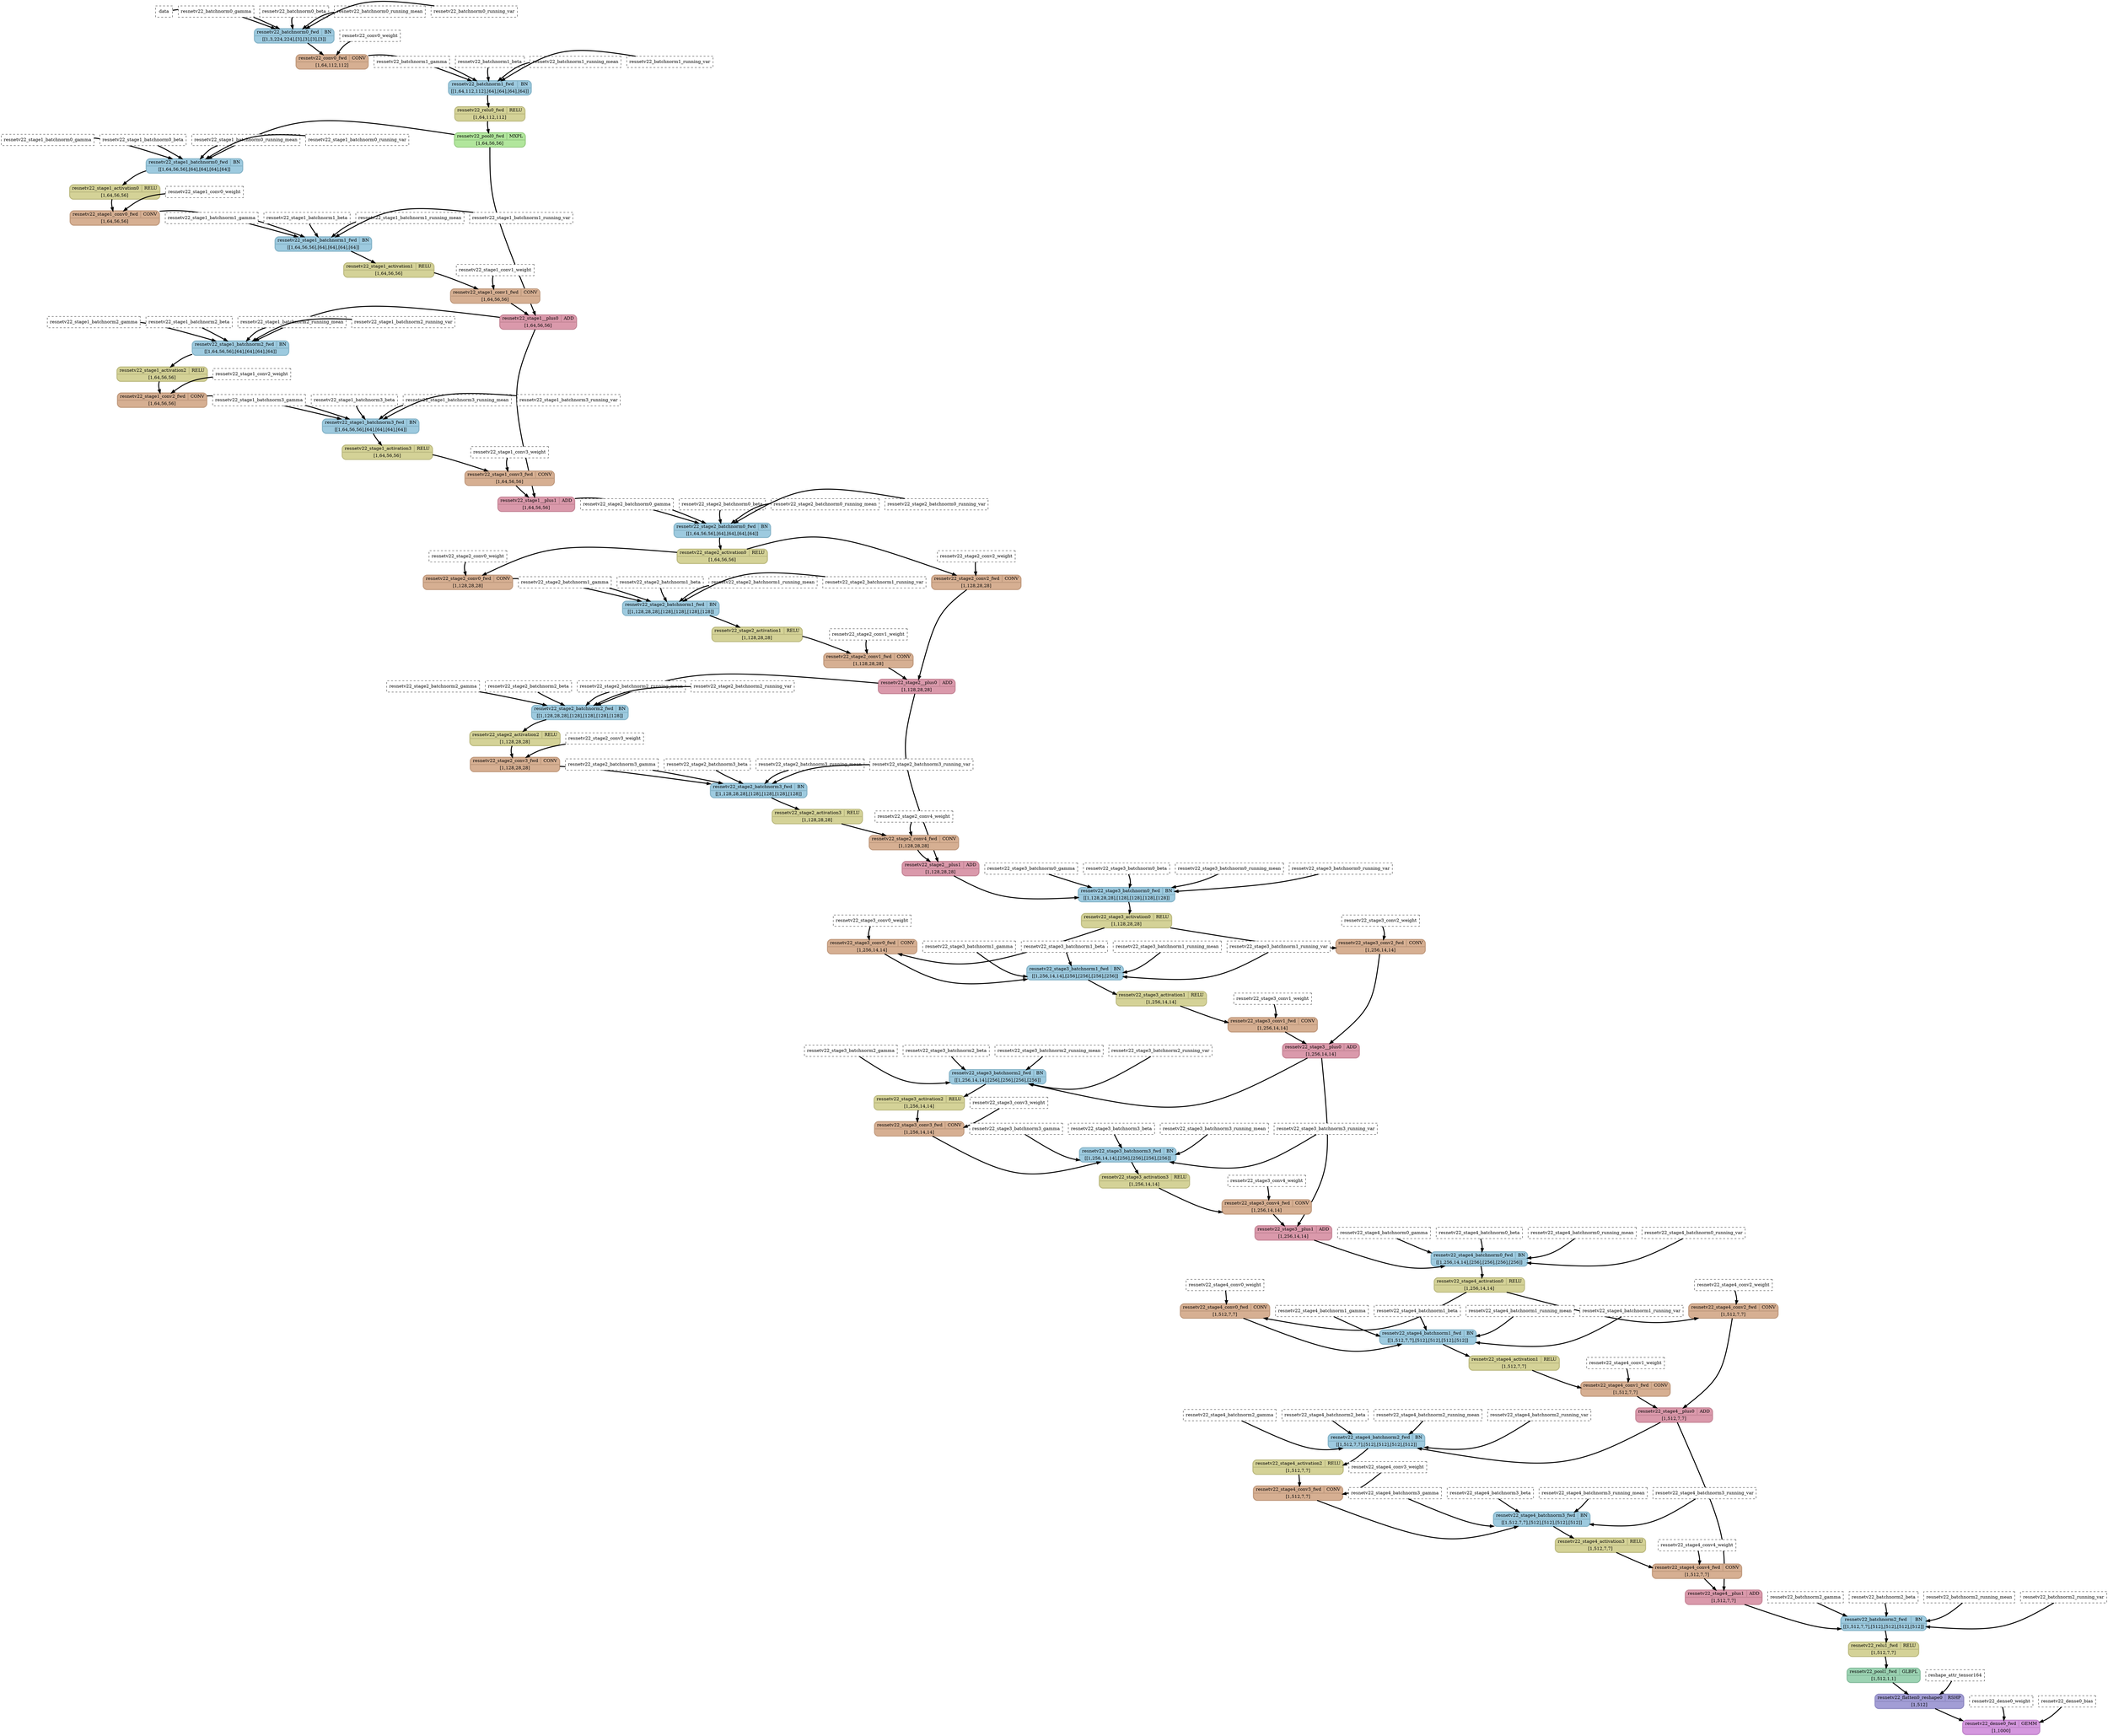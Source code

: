 strict digraph {
  graph [
    rankdir="TB"
    overlap=prism
    overlap_shrink=true
    splines=curved
  ];
  node [
    shape=Mrecord
  ];
  edge [
    penwidth=3
  ];

  // Node definitions.
  "data" [
    id=0
    name="data"
    type=constant_input
    label="data"
    inputs=""
    outputs=""
    shape=box
    style="filled,dashed"
    fillcolor="white"
  ];
  "resnetv22_batchnorm0_gamma" [
    id=1
    name="resnetv22_batchnorm0_gamma"
    type=constant_input
    label="resnetv22_batchnorm0_gamma"
    inputs=""
    outputs=""
    shape=box
    style="filled,dashed"
    fillcolor="white"
  ];
  "resnetv22_batchnorm0_beta" [
    id=2
    name="resnetv22_batchnorm0_beta"
    type=constant_input
    label="resnetv22_batchnorm0_beta"
    inputs=""
    outputs=""
    shape=box
    style="filled,dashed"
    fillcolor="white"
  ];
  "resnetv22_batchnorm0_running_mean" [
    id=3
    name="resnetv22_batchnorm0_running_mean"
    type=constant_input
    label="resnetv22_batchnorm0_running_mean"
    inputs=""
    outputs=""
    shape=box
    style="filled,dashed"
    fillcolor="white"
  ];
  "resnetv22_batchnorm0_running_var" [
    id=4
    name="resnetv22_batchnorm0_running_var"
    type=constant_input
    label="resnetv22_batchnorm0_running_var"
    inputs=""
    outputs=""
    shape=box
    style="filled,dashed"
    fillcolor="white"
  ];
  "resnetv22_batchnorm0_fwd" [
    id=5
    name="resnetv22_batchnorm0_fwd"
    type=BatchNormalization
    label="{ {resnetv22_batchnorm0_fwd  | BN} | [[1,3,224,224],[3],[3],[3],[3]] }"
    inputs="data;resnetv22_batchnorm0_gamma;resnetv22_batchnorm0_beta;resnetv22_batchnorm0_running_mean;resnetv22_batchnorm0_running_var"
    outputs="resnetv22_batchnorm0_fwd"
    penwidth=3
    style=filled
    color="#87b5c9"
    fontcolor="#000000"
    fillcolor="#9dcadf"
  ];
  "resnetv22_conv0_weight" [
    id=6
    name="resnetv22_conv0_weight"
    type=constant_input
    label="resnetv22_conv0_weight"
    inputs=""
    outputs=""
    shape=box
    style="filled,dashed"
    fillcolor="white"
  ];
  "resnetv22_conv0_fwd" [
    id=7
    name="resnetv22_conv0_fwd"
    type=Conv
    label="{ {resnetv22_conv0_fwd  | CONV} | [1,64,112,112] }"
    inputs="resnetv22_batchnorm0_fwd;resnetv22_conv0_weight"
    outputs="resnetv22_conv0_fwd"
    penwidth=3
    style=filled
    color="#c19b7f"
    fontcolor="#000000"
    fillcolor="#d6af92"
  ];
  "resnetv22_batchnorm1_gamma" [
    id=8
    name="resnetv22_batchnorm1_gamma"
    type=constant_input
    label="resnetv22_batchnorm1_gamma"
    inputs=""
    outputs=""
    shape=box
    style="filled,dashed"
    fillcolor="white"
  ];
  "resnetv22_batchnorm1_beta" [
    id=9
    name="resnetv22_batchnorm1_beta"
    type=constant_input
    label="resnetv22_batchnorm1_beta"
    inputs=""
    outputs=""
    shape=box
    style="filled,dashed"
    fillcolor="white"
  ];
  "resnetv22_batchnorm1_running_mean" [
    id=10
    name="resnetv22_batchnorm1_running_mean"
    type=constant_input
    label="resnetv22_batchnorm1_running_mean"
    inputs=""
    outputs=""
    shape=box
    style="filled,dashed"
    fillcolor="white"
  ];
  "resnetv22_batchnorm1_running_var" [
    id=11
    name="resnetv22_batchnorm1_running_var"
    type=constant_input
    label="resnetv22_batchnorm1_running_var"
    inputs=""
    outputs=""
    shape=box
    style="filled,dashed"
    fillcolor="white"
  ];
  "resnetv22_batchnorm1_fwd" [
    id=12
    name="resnetv22_batchnorm1_fwd"
    type=BatchNormalization
    label="{ {resnetv22_batchnorm1_fwd  | BN} | [[1,64,112,112],[64],[64],[64],[64]] }"
    inputs="resnetv22_conv0_fwd;resnetv22_batchnorm1_gamma;resnetv22_batchnorm1_beta;resnetv22_batchnorm1_running_mean;resnetv22_batchnorm1_running_var"
    outputs="resnetv22_batchnorm1_fwd"
    penwidth=3
    style=filled
    color="#87b5c9"
    fontcolor="#000000"
    fillcolor="#9dcadf"
  ];
  "resnetv22_relu0_fwd" [
    id=13
    name="resnetv22_relu0_fwd"
    type=Relu
    label="{ {resnetv22_relu0_fwd  | RELU} | [1,64,112,112] }"
    inputs="resnetv22_batchnorm1_fwd"
    outputs="resnetv22_relu0_fwd"
    penwidth=3
    style=filled
    color="#bdbb82"
    fontcolor="#000000"
    fillcolor="#d4d297"
  ];
  "resnetv22_pool0_fwd" [
    id=14
    name="resnetv22_pool0_fwd"
    type=MaxPool
    label="{ {resnetv22_pool0_fwd  | MXPL} | [1,64,56,56] }"
    inputs="resnetv22_relu0_fwd"
    outputs="resnetv22_pool0_fwd"
    penwidth=3
    style=filled
    color="#99ce85"
    fontcolor="#000000"
    fillcolor="#b1e69c"
  ];
  "resnetv22_stage1_batchnorm0_gamma" [
    id=15
    name="resnetv22_stage1_batchnorm0_gamma"
    type=constant_input
    label="resnetv22_stage1_batchnorm0_gamma"
    inputs=""
    outputs=""
    shape=box
    style="filled,dashed"
    fillcolor="white"
  ];
  "resnetv22_stage1_batchnorm0_beta" [
    id=16
    name="resnetv22_stage1_batchnorm0_beta"
    type=constant_input
    label="resnetv22_stage1_batchnorm0_beta"
    inputs=""
    outputs=""
    shape=box
    style="filled,dashed"
    fillcolor="white"
  ];
  "resnetv22_stage1_batchnorm0_running_mean" [
    id=17
    name="resnetv22_stage1_batchnorm0_running_mean"
    type=constant_input
    label="resnetv22_stage1_batchnorm0_running_mean"
    inputs=""
    outputs=""
    shape=box
    style="filled,dashed"
    fillcolor="white"
  ];
  "resnetv22_stage1_batchnorm0_running_var" [
    id=18
    name="resnetv22_stage1_batchnorm0_running_var"
    type=constant_input
    label="resnetv22_stage1_batchnorm0_running_var"
    inputs=""
    outputs=""
    shape=box
    style="filled,dashed"
    fillcolor="white"
  ];
  "resnetv22_stage1_batchnorm0_fwd" [
    id=19
    name="resnetv22_stage1_batchnorm0_fwd"
    type=BatchNormalization
    label="{ {resnetv22_stage1_batchnorm0_fwd  | BN} | [[1,64,56,56],[64],[64],[64],[64]] }"
    inputs="resnetv22_pool0_fwd;resnetv22_stage1_batchnorm0_gamma;resnetv22_stage1_batchnorm0_beta;resnetv22_stage1_batchnorm0_running_mean;resnetv22_stage1_batchnorm0_running_var"
    outputs="resnetv22_stage1_batchnorm0_fwd"
    penwidth=3
    style=filled
    color="#87b5c9"
    fontcolor="#000000"
    fillcolor="#9dcadf"
  ];
  "resnetv22_stage1_activation0" [
    id=20
    name="resnetv22_stage1_activation0"
    type=Relu
    label="{ {resnetv22_stage1_activation0  | RELU} | [1,64,56,56] }"
    inputs="resnetv22_stage1_batchnorm0_fwd"
    outputs="resnetv22_stage1_activation0"
    penwidth=3
    style=filled
    color="#bdbb82"
    fontcolor="#000000"
    fillcolor="#d4d297"
  ];
  "resnetv22_stage1_conv0_weight" [
    id=21
    name="resnetv22_stage1_conv0_weight"
    type=constant_input
    label="resnetv22_stage1_conv0_weight"
    inputs=""
    outputs=""
    shape=box
    style="filled,dashed"
    fillcolor="white"
  ];
  "resnetv22_stage1_conv0_fwd" [
    id=22
    name="resnetv22_stage1_conv0_fwd"
    type=Conv
    label="{ {resnetv22_stage1_conv0_fwd  | CONV} | [1,64,56,56] }"
    inputs="resnetv22_stage1_activation0;resnetv22_stage1_conv0_weight"
    outputs="resnetv22_stage1_conv0_fwd"
    penwidth=3
    style=filled
    color="#c19b7f"
    fontcolor="#000000"
    fillcolor="#d6af92"
  ];
  "resnetv22_stage1_batchnorm1_gamma" [
    id=23
    name="resnetv22_stage1_batchnorm1_gamma"
    type=constant_input
    label="resnetv22_stage1_batchnorm1_gamma"
    inputs=""
    outputs=""
    shape=box
    style="filled,dashed"
    fillcolor="white"
  ];
  "resnetv22_stage1_batchnorm1_beta" [
    id=24
    name="resnetv22_stage1_batchnorm1_beta"
    type=constant_input
    label="resnetv22_stage1_batchnorm1_beta"
    inputs=""
    outputs=""
    shape=box
    style="filled,dashed"
    fillcolor="white"
  ];
  "resnetv22_stage1_batchnorm1_running_mean" [
    id=25
    name="resnetv22_stage1_batchnorm1_running_mean"
    type=constant_input
    label="resnetv22_stage1_batchnorm1_running_mean"
    inputs=""
    outputs=""
    shape=box
    style="filled,dashed"
    fillcolor="white"
  ];
  "resnetv22_stage1_batchnorm1_running_var" [
    id=26
    name="resnetv22_stage1_batchnorm1_running_var"
    type=constant_input
    label="resnetv22_stage1_batchnorm1_running_var"
    inputs=""
    outputs=""
    shape=box
    style="filled,dashed"
    fillcolor="white"
  ];
  "resnetv22_stage1_batchnorm1_fwd" [
    id=27
    name="resnetv22_stage1_batchnorm1_fwd"
    type=BatchNormalization
    label="{ {resnetv22_stage1_batchnorm1_fwd  | BN} | [[1,64,56,56],[64],[64],[64],[64]] }"
    inputs="resnetv22_stage1_conv0_fwd;resnetv22_stage1_batchnorm1_gamma;resnetv22_stage1_batchnorm1_beta;resnetv22_stage1_batchnorm1_running_mean;resnetv22_stage1_batchnorm1_running_var"
    outputs="resnetv22_stage1_batchnorm1_fwd"
    penwidth=3
    style=filled
    color="#87b5c9"
    fontcolor="#000000"
    fillcolor="#9dcadf"
  ];
  "resnetv22_stage1_activation1" [
    id=28
    name="resnetv22_stage1_activation1"
    type=Relu
    label="{ {resnetv22_stage1_activation1  | RELU} | [1,64,56,56] }"
    inputs="resnetv22_stage1_batchnorm1_fwd"
    outputs="resnetv22_stage1_activation1"
    penwidth=3
    style=filled
    color="#bdbb82"
    fontcolor="#000000"
    fillcolor="#d4d297"
  ];
  "resnetv22_stage1_conv1_weight" [
    id=29
    name="resnetv22_stage1_conv1_weight"
    type=constant_input
    label="resnetv22_stage1_conv1_weight"
    inputs=""
    outputs=""
    shape=box
    style="filled,dashed"
    fillcolor="white"
  ];
  "resnetv22_stage1_conv1_fwd" [
    id=30
    name="resnetv22_stage1_conv1_fwd"
    type=Conv
    label="{ {resnetv22_stage1_conv1_fwd  | CONV} | [1,64,56,56] }"
    inputs="resnetv22_stage1_activation1;resnetv22_stage1_conv1_weight"
    outputs="resnetv22_stage1_conv1_fwd"
    penwidth=3
    style=filled
    color="#c19b7f"
    fontcolor="#000000"
    fillcolor="#d6af92"
  ];
  "resnetv22_stage1__plus0" [
    id=31
    name="resnetv22_stage1__plus0"
    type=Add
    label="{ {resnetv22_stage1__plus0  | ADD} | [1,64,56,56] }"
    inputs="resnetv22_stage1_conv1_fwd;resnetv22_pool0_fwd"
    outputs="resnetv22_stage1__plus0"
    penwidth=3
    style=filled
    color="#c68798"
    fontcolor="#000000"
    fillcolor="#da99ab"
  ];
  "resnetv22_stage1_batchnorm2_gamma" [
    id=32
    name="resnetv22_stage1_batchnorm2_gamma"
    type=constant_input
    label="resnetv22_stage1_batchnorm2_gamma"
    inputs=""
    outputs=""
    shape=box
    style="filled,dashed"
    fillcolor="white"
  ];
  "resnetv22_stage1_batchnorm2_beta" [
    id=33
    name="resnetv22_stage1_batchnorm2_beta"
    type=constant_input
    label="resnetv22_stage1_batchnorm2_beta"
    inputs=""
    outputs=""
    shape=box
    style="filled,dashed"
    fillcolor="white"
  ];
  "resnetv22_stage1_batchnorm2_running_mean" [
    id=34
    name="resnetv22_stage1_batchnorm2_running_mean"
    type=constant_input
    label="resnetv22_stage1_batchnorm2_running_mean"
    inputs=""
    outputs=""
    shape=box
    style="filled,dashed"
    fillcolor="white"
  ];
  "resnetv22_stage1_batchnorm2_running_var" [
    id=35
    name="resnetv22_stage1_batchnorm2_running_var"
    type=constant_input
    label="resnetv22_stage1_batchnorm2_running_var"
    inputs=""
    outputs=""
    shape=box
    style="filled,dashed"
    fillcolor="white"
  ];
  "resnetv22_stage1_batchnorm2_fwd" [
    id=36
    name="resnetv22_stage1_batchnorm2_fwd"
    type=BatchNormalization
    label="{ {resnetv22_stage1_batchnorm2_fwd  | BN} | [[1,64,56,56],[64],[64],[64],[64]] }"
    inputs="resnetv22_stage1__plus0;resnetv22_stage1_batchnorm2_gamma;resnetv22_stage1_batchnorm2_beta;resnetv22_stage1_batchnorm2_running_mean;resnetv22_stage1_batchnorm2_running_var"
    outputs="resnetv22_stage1_batchnorm2_fwd"
    penwidth=3
    style=filled
    color="#87b5c9"
    fontcolor="#000000"
    fillcolor="#9dcadf"
  ];
  "resnetv22_stage1_activation2" [
    id=37
    name="resnetv22_stage1_activation2"
    type=Relu
    label="{ {resnetv22_stage1_activation2  | RELU} | [1,64,56,56] }"
    inputs="resnetv22_stage1_batchnorm2_fwd"
    outputs="resnetv22_stage1_activation2"
    penwidth=3
    style=filled
    color="#bdbb82"
    fontcolor="#000000"
    fillcolor="#d4d297"
  ];
  "resnetv22_stage1_conv2_weight" [
    id=38
    name="resnetv22_stage1_conv2_weight"
    type=constant_input
    label="resnetv22_stage1_conv2_weight"
    inputs=""
    outputs=""
    shape=box
    style="filled,dashed"
    fillcolor="white"
  ];
  "resnetv22_stage1_conv2_fwd" [
    id=39
    name="resnetv22_stage1_conv2_fwd"
    type=Conv
    label="{ {resnetv22_stage1_conv2_fwd  | CONV} | [1,64,56,56] }"
    inputs="resnetv22_stage1_activation2;resnetv22_stage1_conv2_weight"
    outputs="resnetv22_stage1_conv2_fwd"
    penwidth=3
    style=filled
    color="#c19b7f"
    fontcolor="#000000"
    fillcolor="#d6af92"
  ];
  "resnetv22_stage1_batchnorm3_gamma" [
    id=40
    name="resnetv22_stage1_batchnorm3_gamma"
    type=constant_input
    label="resnetv22_stage1_batchnorm3_gamma"
    inputs=""
    outputs=""
    shape=box
    style="filled,dashed"
    fillcolor="white"
  ];
  "resnetv22_stage1_batchnorm3_beta" [
    id=41
    name="resnetv22_stage1_batchnorm3_beta"
    type=constant_input
    label="resnetv22_stage1_batchnorm3_beta"
    inputs=""
    outputs=""
    shape=box
    style="filled,dashed"
    fillcolor="white"
  ];
  "resnetv22_stage1_batchnorm3_running_mean" [
    id=42
    name="resnetv22_stage1_batchnorm3_running_mean"
    type=constant_input
    label="resnetv22_stage1_batchnorm3_running_mean"
    inputs=""
    outputs=""
    shape=box
    style="filled,dashed"
    fillcolor="white"
  ];
  "resnetv22_stage1_batchnorm3_running_var" [
    id=43
    name="resnetv22_stage1_batchnorm3_running_var"
    type=constant_input
    label="resnetv22_stage1_batchnorm3_running_var"
    inputs=""
    outputs=""
    shape=box
    style="filled,dashed"
    fillcolor="white"
  ];
  "resnetv22_stage1_batchnorm3_fwd" [
    id=44
    name="resnetv22_stage1_batchnorm3_fwd"
    type=BatchNormalization
    label="{ {resnetv22_stage1_batchnorm3_fwd  | BN} | [[1,64,56,56],[64],[64],[64],[64]] }"
    inputs="resnetv22_stage1_conv2_fwd;resnetv22_stage1_batchnorm3_gamma;resnetv22_stage1_batchnorm3_beta;resnetv22_stage1_batchnorm3_running_mean;resnetv22_stage1_batchnorm3_running_var"
    outputs="resnetv22_stage1_batchnorm3_fwd"
    penwidth=3
    style=filled
    color="#87b5c9"
    fontcolor="#000000"
    fillcolor="#9dcadf"
  ];
  "resnetv22_stage1_activation3" [
    id=45
    name="resnetv22_stage1_activation3"
    type=Relu
    label="{ {resnetv22_stage1_activation3  | RELU} | [1,64,56,56] }"
    inputs="resnetv22_stage1_batchnorm3_fwd"
    outputs="resnetv22_stage1_activation3"
    penwidth=3
    style=filled
    color="#bdbb82"
    fontcolor="#000000"
    fillcolor="#d4d297"
  ];
  "resnetv22_stage1_conv3_weight" [
    id=46
    name="resnetv22_stage1_conv3_weight"
    type=constant_input
    label="resnetv22_stage1_conv3_weight"
    inputs=""
    outputs=""
    shape=box
    style="filled,dashed"
    fillcolor="white"
  ];
  "resnetv22_stage1_conv3_fwd" [
    id=47
    name="resnetv22_stage1_conv3_fwd"
    type=Conv
    label="{ {resnetv22_stage1_conv3_fwd  | CONV} | [1,64,56,56] }"
    inputs="resnetv22_stage1_activation3;resnetv22_stage1_conv3_weight"
    outputs="resnetv22_stage1_conv3_fwd"
    penwidth=3
    style=filled
    color="#c19b7f"
    fontcolor="#000000"
    fillcolor="#d6af92"
  ];
  "resnetv22_stage1__plus1" [
    id=48
    name="resnetv22_stage1__plus1"
    type=Add
    label="{ {resnetv22_stage1__plus1  | ADD} | [1,64,56,56] }"
    inputs="resnetv22_stage1_conv3_fwd;resnetv22_stage1__plus0"
    outputs="resnetv22_stage1__plus1"
    penwidth=3
    style=filled
    color="#c68798"
    fontcolor="#000000"
    fillcolor="#da99ab"
  ];
  "resnetv22_stage2_batchnorm0_gamma" [
    id=49
    name="resnetv22_stage2_batchnorm0_gamma"
    type=constant_input
    label="resnetv22_stage2_batchnorm0_gamma"
    inputs=""
    outputs=""
    shape=box
    style="filled,dashed"
    fillcolor="white"
  ];
  "resnetv22_stage2_batchnorm0_beta" [
    id=50
    name="resnetv22_stage2_batchnorm0_beta"
    type=constant_input
    label="resnetv22_stage2_batchnorm0_beta"
    inputs=""
    outputs=""
    shape=box
    style="filled,dashed"
    fillcolor="white"
  ];
  "resnetv22_stage2_batchnorm0_running_mean" [
    id=51
    name="resnetv22_stage2_batchnorm0_running_mean"
    type=constant_input
    label="resnetv22_stage2_batchnorm0_running_mean"
    inputs=""
    outputs=""
    shape=box
    style="filled,dashed"
    fillcolor="white"
  ];
  "resnetv22_stage2_batchnorm0_running_var" [
    id=52
    name="resnetv22_stage2_batchnorm0_running_var"
    type=constant_input
    label="resnetv22_stage2_batchnorm0_running_var"
    inputs=""
    outputs=""
    shape=box
    style="filled,dashed"
    fillcolor="white"
  ];
  "resnetv22_stage2_batchnorm0_fwd" [
    id=53
    name="resnetv22_stage2_batchnorm0_fwd"
    type=BatchNormalization
    label="{ {resnetv22_stage2_batchnorm0_fwd  | BN} | [[1,64,56,56],[64],[64],[64],[64]] }"
    inputs="resnetv22_stage1__plus1;resnetv22_stage2_batchnorm0_gamma;resnetv22_stage2_batchnorm0_beta;resnetv22_stage2_batchnorm0_running_mean;resnetv22_stage2_batchnorm0_running_var"
    outputs="resnetv22_stage2_batchnorm0_fwd"
    penwidth=3
    style=filled
    color="#87b5c9"
    fontcolor="#000000"
    fillcolor="#9dcadf"
  ];
  "resnetv22_stage2_activation0" [
    id=54
    name="resnetv22_stage2_activation0"
    type=Relu
    label="{ {resnetv22_stage2_activation0  | RELU} | [1,64,56,56] }"
    inputs="resnetv22_stage2_batchnorm0_fwd"
    outputs="resnetv22_stage2_activation0"
    penwidth=3
    style=filled
    color="#bdbb82"
    fontcolor="#000000"
    fillcolor="#d4d297"
  ];
  "resnetv22_stage2_conv0_weight" [
    id=55
    name="resnetv22_stage2_conv0_weight"
    type=constant_input
    label="resnetv22_stage2_conv0_weight"
    inputs=""
    outputs=""
    shape=box
    style="filled,dashed"
    fillcolor="white"
  ];
  "resnetv22_stage2_conv0_fwd" [
    id=56
    name="resnetv22_stage2_conv0_fwd"
    type=Conv
    label="{ {resnetv22_stage2_conv0_fwd  | CONV} | [1,128,28,28] }"
    inputs="resnetv22_stage2_activation0;resnetv22_stage2_conv0_weight"
    outputs="resnetv22_stage2_conv0_fwd"
    penwidth=3
    style=filled
    color="#c19b7f"
    fontcolor="#000000"
    fillcolor="#d6af92"
  ];
  "resnetv22_stage2_batchnorm1_gamma" [
    id=57
    name="resnetv22_stage2_batchnorm1_gamma"
    type=constant_input
    label="resnetv22_stage2_batchnorm1_gamma"
    inputs=""
    outputs=""
    shape=box
    style="filled,dashed"
    fillcolor="white"
  ];
  "resnetv22_stage2_batchnorm1_beta" [
    id=58
    name="resnetv22_stage2_batchnorm1_beta"
    type=constant_input
    label="resnetv22_stage2_batchnorm1_beta"
    inputs=""
    outputs=""
    shape=box
    style="filled,dashed"
    fillcolor="white"
  ];
  "resnetv22_stage2_batchnorm1_running_mean" [
    id=59
    name="resnetv22_stage2_batchnorm1_running_mean"
    type=constant_input
    label="resnetv22_stage2_batchnorm1_running_mean"
    inputs=""
    outputs=""
    shape=box
    style="filled,dashed"
    fillcolor="white"
  ];
  "resnetv22_stage2_batchnorm1_running_var" [
    id=60
    name="resnetv22_stage2_batchnorm1_running_var"
    type=constant_input
    label="resnetv22_stage2_batchnorm1_running_var"
    inputs=""
    outputs=""
    shape=box
    style="filled,dashed"
    fillcolor="white"
  ];
  "resnetv22_stage2_batchnorm1_fwd" [
    id=61
    name="resnetv22_stage2_batchnorm1_fwd"
    type=BatchNormalization
    label="{ {resnetv22_stage2_batchnorm1_fwd  | BN} | [[1,128,28,28],[128],[128],[128],[128]] }"
    inputs="resnetv22_stage2_conv0_fwd;resnetv22_stage2_batchnorm1_gamma;resnetv22_stage2_batchnorm1_beta;resnetv22_stage2_batchnorm1_running_mean;resnetv22_stage2_batchnorm1_running_var"
    outputs="resnetv22_stage2_batchnorm1_fwd"
    penwidth=3
    style=filled
    color="#87b5c9"
    fontcolor="#000000"
    fillcolor="#9dcadf"
  ];
  "resnetv22_stage2_activation1" [
    id=62
    name="resnetv22_stage2_activation1"
    type=Relu
    label="{ {resnetv22_stage2_activation1  | RELU} | [1,128,28,28] }"
    inputs="resnetv22_stage2_batchnorm1_fwd"
    outputs="resnetv22_stage2_activation1"
    penwidth=3
    style=filled
    color="#bdbb82"
    fontcolor="#000000"
    fillcolor="#d4d297"
  ];
  "resnetv22_stage2_conv1_weight" [
    id=63
    name="resnetv22_stage2_conv1_weight"
    type=constant_input
    label="resnetv22_stage2_conv1_weight"
    inputs=""
    outputs=""
    shape=box
    style="filled,dashed"
    fillcolor="white"
  ];
  "resnetv22_stage2_conv1_fwd" [
    id=64
    name="resnetv22_stage2_conv1_fwd"
    type=Conv
    label="{ {resnetv22_stage2_conv1_fwd  | CONV} | [1,128,28,28] }"
    inputs="resnetv22_stage2_activation1;resnetv22_stage2_conv1_weight"
    outputs="resnetv22_stage2_conv1_fwd"
    penwidth=3
    style=filled
    color="#c19b7f"
    fontcolor="#000000"
    fillcolor="#d6af92"
  ];
  "resnetv22_stage2_conv2_weight" [
    id=65
    name="resnetv22_stage2_conv2_weight"
    type=constant_input
    label="resnetv22_stage2_conv2_weight"
    inputs=""
    outputs=""
    shape=box
    style="filled,dashed"
    fillcolor="white"
  ];
  "resnetv22_stage2_conv2_fwd" [
    id=66
    name="resnetv22_stage2_conv2_fwd"
    type=Conv
    label="{ {resnetv22_stage2_conv2_fwd  | CONV} | [1,128,28,28] }"
    inputs="resnetv22_stage2_activation0;resnetv22_stage2_conv2_weight"
    outputs="resnetv22_stage2_conv2_fwd"
    penwidth=3
    style=filled
    color="#c19b7f"
    fontcolor="#000000"
    fillcolor="#d6af92"
  ];
  "resnetv22_stage2__plus0" [
    id=67
    name="resnetv22_stage2__plus0"
    type=Add
    label="{ {resnetv22_stage2__plus0  | ADD} | [1,128,28,28] }"
    inputs="resnetv22_stage2_conv1_fwd;resnetv22_stage2_conv2_fwd"
    outputs="resnetv22_stage2__plus0"
    penwidth=3
    style=filled
    color="#c68798"
    fontcolor="#000000"
    fillcolor="#da99ab"
  ];
  "resnetv22_stage2_batchnorm2_gamma" [
    id=68
    name="resnetv22_stage2_batchnorm2_gamma"
    type=constant_input
    label="resnetv22_stage2_batchnorm2_gamma"
    inputs=""
    outputs=""
    shape=box
    style="filled,dashed"
    fillcolor="white"
  ];
  "resnetv22_stage2_batchnorm2_beta" [
    id=69
    name="resnetv22_stage2_batchnorm2_beta"
    type=constant_input
    label="resnetv22_stage2_batchnorm2_beta"
    inputs=""
    outputs=""
    shape=box
    style="filled,dashed"
    fillcolor="white"
  ];
  "resnetv22_stage2_batchnorm2_running_mean" [
    id=70
    name="resnetv22_stage2_batchnorm2_running_mean"
    type=constant_input
    label="resnetv22_stage2_batchnorm2_running_mean"
    inputs=""
    outputs=""
    shape=box
    style="filled,dashed"
    fillcolor="white"
  ];
  "resnetv22_stage2_batchnorm2_running_var" [
    id=71
    name="resnetv22_stage2_batchnorm2_running_var"
    type=constant_input
    label="resnetv22_stage2_batchnorm2_running_var"
    inputs=""
    outputs=""
    shape=box
    style="filled,dashed"
    fillcolor="white"
  ];
  "resnetv22_stage2_batchnorm2_fwd" [
    id=72
    name="resnetv22_stage2_batchnorm2_fwd"
    type=BatchNormalization
    label="{ {resnetv22_stage2_batchnorm2_fwd  | BN} | [[1,128,28,28],[128],[128],[128],[128]] }"
    inputs="resnetv22_stage2__plus0;resnetv22_stage2_batchnorm2_gamma;resnetv22_stage2_batchnorm2_beta;resnetv22_stage2_batchnorm2_running_mean;resnetv22_stage2_batchnorm2_running_var"
    outputs="resnetv22_stage2_batchnorm2_fwd"
    penwidth=3
    style=filled
    color="#87b5c9"
    fontcolor="#000000"
    fillcolor="#9dcadf"
  ];
  "resnetv22_stage2_activation2" [
    id=73
    name="resnetv22_stage2_activation2"
    type=Relu
    label="{ {resnetv22_stage2_activation2  | RELU} | [1,128,28,28] }"
    inputs="resnetv22_stage2_batchnorm2_fwd"
    outputs="resnetv22_stage2_activation2"
    penwidth=3
    style=filled
    color="#bdbb82"
    fontcolor="#000000"
    fillcolor="#d4d297"
  ];
  "resnetv22_stage2_conv3_weight" [
    id=74
    name="resnetv22_stage2_conv3_weight"
    type=constant_input
    label="resnetv22_stage2_conv3_weight"
    inputs=""
    outputs=""
    shape=box
    style="filled,dashed"
    fillcolor="white"
  ];
  "resnetv22_stage2_conv3_fwd" [
    id=75
    name="resnetv22_stage2_conv3_fwd"
    type=Conv
    label="{ {resnetv22_stage2_conv3_fwd  | CONV} | [1,128,28,28] }"
    inputs="resnetv22_stage2_activation2;resnetv22_stage2_conv3_weight"
    outputs="resnetv22_stage2_conv3_fwd"
    penwidth=3
    style=filled
    color="#c19b7f"
    fontcolor="#000000"
    fillcolor="#d6af92"
  ];
  "resnetv22_stage2_batchnorm3_gamma" [
    id=76
    name="resnetv22_stage2_batchnorm3_gamma"
    type=constant_input
    label="resnetv22_stage2_batchnorm3_gamma"
    inputs=""
    outputs=""
    shape=box
    style="filled,dashed"
    fillcolor="white"
  ];
  "resnetv22_stage2_batchnorm3_beta" [
    id=77
    name="resnetv22_stage2_batchnorm3_beta"
    type=constant_input
    label="resnetv22_stage2_batchnorm3_beta"
    inputs=""
    outputs=""
    shape=box
    style="filled,dashed"
    fillcolor="white"
  ];
  "resnetv22_stage2_batchnorm3_running_mean" [
    id=78
    name="resnetv22_stage2_batchnorm3_running_mean"
    type=constant_input
    label="resnetv22_stage2_batchnorm3_running_mean"
    inputs=""
    outputs=""
    shape=box
    style="filled,dashed"
    fillcolor="white"
  ];
  "resnetv22_stage2_batchnorm3_running_var" [
    id=79
    name="resnetv22_stage2_batchnorm3_running_var"
    type=constant_input
    label="resnetv22_stage2_batchnorm3_running_var"
    inputs=""
    outputs=""
    shape=box
    style="filled,dashed"
    fillcolor="white"
  ];
  "resnetv22_stage2_batchnorm3_fwd" [
    id=80
    name="resnetv22_stage2_batchnorm3_fwd"
    type=BatchNormalization
    label="{ {resnetv22_stage2_batchnorm3_fwd  | BN} | [[1,128,28,28],[128],[128],[128],[128]] }"
    inputs="resnetv22_stage2_conv3_fwd;resnetv22_stage2_batchnorm3_gamma;resnetv22_stage2_batchnorm3_beta;resnetv22_stage2_batchnorm3_running_mean;resnetv22_stage2_batchnorm3_running_var"
    outputs="resnetv22_stage2_batchnorm3_fwd"
    penwidth=3
    style=filled
    color="#87b5c9"
    fontcolor="#000000"
    fillcolor="#9dcadf"
  ];
  "resnetv22_stage2_activation3" [
    id=81
    name="resnetv22_stage2_activation3"
    type=Relu
    label="{ {resnetv22_stage2_activation3  | RELU} | [1,128,28,28] }"
    inputs="resnetv22_stage2_batchnorm3_fwd"
    outputs="resnetv22_stage2_activation3"
    penwidth=3
    style=filled
    color="#bdbb82"
    fontcolor="#000000"
    fillcolor="#d4d297"
  ];
  "resnetv22_stage2_conv4_weight" [
    id=82
    name="resnetv22_stage2_conv4_weight"
    type=constant_input
    label="resnetv22_stage2_conv4_weight"
    inputs=""
    outputs=""
    shape=box
    style="filled,dashed"
    fillcolor="white"
  ];
  "resnetv22_stage2_conv4_fwd" [
    id=83
    name="resnetv22_stage2_conv4_fwd"
    type=Conv
    label="{ {resnetv22_stage2_conv4_fwd  | CONV} | [1,128,28,28] }"
    inputs="resnetv22_stage2_activation3;resnetv22_stage2_conv4_weight"
    outputs="resnetv22_stage2_conv4_fwd"
    penwidth=3
    style=filled
    color="#c19b7f"
    fontcolor="#000000"
    fillcolor="#d6af92"
  ];
  "resnetv22_stage2__plus1" [
    id=84
    name="resnetv22_stage2__plus1"
    type=Add
    label="{ {resnetv22_stage2__plus1  | ADD} | [1,128,28,28] }"
    inputs="resnetv22_stage2_conv4_fwd;resnetv22_stage2__plus0"
    outputs="resnetv22_stage2__plus1"
    penwidth=3
    style=filled
    color="#c68798"
    fontcolor="#000000"
    fillcolor="#da99ab"
  ];
  "resnetv22_stage3_batchnorm0_gamma" [
    id=85
    name="resnetv22_stage3_batchnorm0_gamma"
    type=constant_input
    label="resnetv22_stage3_batchnorm0_gamma"
    inputs=""
    outputs=""
    shape=box
    style="filled,dashed"
    fillcolor="white"
  ];
  "resnetv22_stage3_batchnorm0_beta" [
    id=86
    name="resnetv22_stage3_batchnorm0_beta"
    type=constant_input
    label="resnetv22_stage3_batchnorm0_beta"
    inputs=""
    outputs=""
    shape=box
    style="filled,dashed"
    fillcolor="white"
  ];
  "resnetv22_stage3_batchnorm0_running_mean" [
    id=87
    name="resnetv22_stage3_batchnorm0_running_mean"
    type=constant_input
    label="resnetv22_stage3_batchnorm0_running_mean"
    inputs=""
    outputs=""
    shape=box
    style="filled,dashed"
    fillcolor="white"
  ];
  "resnetv22_stage3_batchnorm0_running_var" [
    id=88
    name="resnetv22_stage3_batchnorm0_running_var"
    type=constant_input
    label="resnetv22_stage3_batchnorm0_running_var"
    inputs=""
    outputs=""
    shape=box
    style="filled,dashed"
    fillcolor="white"
  ];
  "resnetv22_stage3_batchnorm0_fwd" [
    id=89
    name="resnetv22_stage3_batchnorm0_fwd"
    type=BatchNormalization
    label="{ {resnetv22_stage3_batchnorm0_fwd  | BN} | [[1,128,28,28],[128],[128],[128],[128]] }"
    inputs="resnetv22_stage2__plus1;resnetv22_stage3_batchnorm0_gamma;resnetv22_stage3_batchnorm0_beta;resnetv22_stage3_batchnorm0_running_mean;resnetv22_stage3_batchnorm0_running_var"
    outputs="resnetv22_stage3_batchnorm0_fwd"
    penwidth=3
    style=filled
    color="#87b5c9"
    fontcolor="#000000"
    fillcolor="#9dcadf"
  ];
  "resnetv22_stage3_activation0" [
    id=90
    name="resnetv22_stage3_activation0"
    type=Relu
    label="{ {resnetv22_stage3_activation0  | RELU} | [1,128,28,28] }"
    inputs="resnetv22_stage3_batchnorm0_fwd"
    outputs="resnetv22_stage3_activation0"
    penwidth=3
    style=filled
    color="#bdbb82"
    fontcolor="#000000"
    fillcolor="#d4d297"
  ];
  "resnetv22_stage3_conv0_weight" [
    id=91
    name="resnetv22_stage3_conv0_weight"
    type=constant_input
    label="resnetv22_stage3_conv0_weight"
    inputs=""
    outputs=""
    shape=box
    style="filled,dashed"
    fillcolor="white"
  ];
  "resnetv22_stage3_conv0_fwd" [
    id=92
    name="resnetv22_stage3_conv0_fwd"
    type=Conv
    label="{ {resnetv22_stage3_conv0_fwd  | CONV} | [1,256,14,14] }"
    inputs="resnetv22_stage3_activation0;resnetv22_stage3_conv0_weight"
    outputs="resnetv22_stage3_conv0_fwd"
    penwidth=3
    style=filled
    color="#c19b7f"
    fontcolor="#000000"
    fillcolor="#d6af92"
  ];
  "resnetv22_stage3_batchnorm1_gamma" [
    id=93
    name="resnetv22_stage3_batchnorm1_gamma"
    type=constant_input
    label="resnetv22_stage3_batchnorm1_gamma"
    inputs=""
    outputs=""
    shape=box
    style="filled,dashed"
    fillcolor="white"
  ];
  "resnetv22_stage3_batchnorm1_beta" [
    id=94
    name="resnetv22_stage3_batchnorm1_beta"
    type=constant_input
    label="resnetv22_stage3_batchnorm1_beta"
    inputs=""
    outputs=""
    shape=box
    style="filled,dashed"
    fillcolor="white"
  ];
  "resnetv22_stage3_batchnorm1_running_mean" [
    id=95
    name="resnetv22_stage3_batchnorm1_running_mean"
    type=constant_input
    label="resnetv22_stage3_batchnorm1_running_mean"
    inputs=""
    outputs=""
    shape=box
    style="filled,dashed"
    fillcolor="white"
  ];
  "resnetv22_stage3_batchnorm1_running_var" [
    id=96
    name="resnetv22_stage3_batchnorm1_running_var"
    type=constant_input
    label="resnetv22_stage3_batchnorm1_running_var"
    inputs=""
    outputs=""
    shape=box
    style="filled,dashed"
    fillcolor="white"
  ];
  "resnetv22_stage3_batchnorm1_fwd" [
    id=97
    name="resnetv22_stage3_batchnorm1_fwd"
    type=BatchNormalization
    label="{ {resnetv22_stage3_batchnorm1_fwd  | BN} | [[1,256,14,14],[256],[256],[256],[256]] }"
    inputs="resnetv22_stage3_conv0_fwd;resnetv22_stage3_batchnorm1_gamma;resnetv22_stage3_batchnorm1_beta;resnetv22_stage3_batchnorm1_running_mean;resnetv22_stage3_batchnorm1_running_var"
    outputs="resnetv22_stage3_batchnorm1_fwd"
    penwidth=3
    style=filled
    color="#87b5c9"
    fontcolor="#000000"
    fillcolor="#9dcadf"
  ];
  "resnetv22_stage3_activation1" [
    id=98
    name="resnetv22_stage3_activation1"
    type=Relu
    label="{ {resnetv22_stage3_activation1  | RELU} | [1,256,14,14] }"
    inputs="resnetv22_stage3_batchnorm1_fwd"
    outputs="resnetv22_stage3_activation1"
    penwidth=3
    style=filled
    color="#bdbb82"
    fontcolor="#000000"
    fillcolor="#d4d297"
  ];
  "resnetv22_stage3_conv1_weight" [
    id=99
    name="resnetv22_stage3_conv1_weight"
    type=constant_input
    label="resnetv22_stage3_conv1_weight"
    inputs=""
    outputs=""
    shape=box
    style="filled,dashed"
    fillcolor="white"
  ];
  "resnetv22_stage3_conv1_fwd" [
    id=100
    name="resnetv22_stage3_conv1_fwd"
    type=Conv
    label="{ {resnetv22_stage3_conv1_fwd  | CONV} | [1,256,14,14] }"
    inputs="resnetv22_stage3_activation1;resnetv22_stage3_conv1_weight"
    outputs="resnetv22_stage3_conv1_fwd"
    penwidth=3
    style=filled
    color="#c19b7f"
    fontcolor="#000000"
    fillcolor="#d6af92"
  ];
  "resnetv22_stage3_conv2_weight" [
    id=101
    name="resnetv22_stage3_conv2_weight"
    type=constant_input
    label="resnetv22_stage3_conv2_weight"
    inputs=""
    outputs=""
    shape=box
    style="filled,dashed"
    fillcolor="white"
  ];
  "resnetv22_stage3_conv2_fwd" [
    id=102
    name="resnetv22_stage3_conv2_fwd"
    type=Conv
    label="{ {resnetv22_stage3_conv2_fwd  | CONV} | [1,256,14,14] }"
    inputs="resnetv22_stage3_activation0;resnetv22_stage3_conv2_weight"
    outputs="resnetv22_stage3_conv2_fwd"
    penwidth=3
    style=filled
    color="#c19b7f"
    fontcolor="#000000"
    fillcolor="#d6af92"
  ];
  "resnetv22_stage3__plus0" [
    id=103
    name="resnetv22_stage3__plus0"
    type=Add
    label="{ {resnetv22_stage3__plus0  | ADD} | [1,256,14,14] }"
    inputs="resnetv22_stage3_conv1_fwd;resnetv22_stage3_conv2_fwd"
    outputs="resnetv22_stage3__plus0"
    penwidth=3
    style=filled
    color="#c68798"
    fontcolor="#000000"
    fillcolor="#da99ab"
  ];
  "resnetv22_stage3_batchnorm2_gamma" [
    id=104
    name="resnetv22_stage3_batchnorm2_gamma"
    type=constant_input
    label="resnetv22_stage3_batchnorm2_gamma"
    inputs=""
    outputs=""
    shape=box
    style="filled,dashed"
    fillcolor="white"
  ];
  "resnetv22_stage3_batchnorm2_beta" [
    id=105
    name="resnetv22_stage3_batchnorm2_beta"
    type=constant_input
    label="resnetv22_stage3_batchnorm2_beta"
    inputs=""
    outputs=""
    shape=box
    style="filled,dashed"
    fillcolor="white"
  ];
  "resnetv22_stage3_batchnorm2_running_mean" [
    id=106
    name="resnetv22_stage3_batchnorm2_running_mean"
    type=constant_input
    label="resnetv22_stage3_batchnorm2_running_mean"
    inputs=""
    outputs=""
    shape=box
    style="filled,dashed"
    fillcolor="white"
  ];
  "resnetv22_stage3_batchnorm2_running_var" [
    id=107
    name="resnetv22_stage3_batchnorm2_running_var"
    type=constant_input
    label="resnetv22_stage3_batchnorm2_running_var"
    inputs=""
    outputs=""
    shape=box
    style="filled,dashed"
    fillcolor="white"
  ];
  "resnetv22_stage3_batchnorm2_fwd" [
    id=108
    name="resnetv22_stage3_batchnorm2_fwd"
    type=BatchNormalization
    label="{ {resnetv22_stage3_batchnorm2_fwd  | BN} | [[1,256,14,14],[256],[256],[256],[256]] }"
    inputs="resnetv22_stage3__plus0;resnetv22_stage3_batchnorm2_gamma;resnetv22_stage3_batchnorm2_beta;resnetv22_stage3_batchnorm2_running_mean;resnetv22_stage3_batchnorm2_running_var"
    outputs="resnetv22_stage3_batchnorm2_fwd"
    penwidth=3
    style=filled
    color="#87b5c9"
    fontcolor="#000000"
    fillcolor="#9dcadf"
  ];
  "resnetv22_stage3_activation2" [
    id=109
    name="resnetv22_stage3_activation2"
    type=Relu
    label="{ {resnetv22_stage3_activation2  | RELU} | [1,256,14,14] }"
    inputs="resnetv22_stage3_batchnorm2_fwd"
    outputs="resnetv22_stage3_activation2"
    penwidth=3
    style=filled
    color="#bdbb82"
    fontcolor="#000000"
    fillcolor="#d4d297"
  ];
  "resnetv22_stage3_conv3_weight" [
    id=110
    name="resnetv22_stage3_conv3_weight"
    type=constant_input
    label="resnetv22_stage3_conv3_weight"
    inputs=""
    outputs=""
    shape=box
    style="filled,dashed"
    fillcolor="white"
  ];
  "resnetv22_stage3_conv3_fwd" [
    id=111
    name="resnetv22_stage3_conv3_fwd"
    type=Conv
    label="{ {resnetv22_stage3_conv3_fwd  | CONV} | [1,256,14,14] }"
    inputs="resnetv22_stage3_activation2;resnetv22_stage3_conv3_weight"
    outputs="resnetv22_stage3_conv3_fwd"
    penwidth=3
    style=filled
    color="#c19b7f"
    fontcolor="#000000"
    fillcolor="#d6af92"
  ];
  "resnetv22_stage3_batchnorm3_gamma" [
    id=112
    name="resnetv22_stage3_batchnorm3_gamma"
    type=constant_input
    label="resnetv22_stage3_batchnorm3_gamma"
    inputs=""
    outputs=""
    shape=box
    style="filled,dashed"
    fillcolor="white"
  ];
  "resnetv22_stage3_batchnorm3_beta" [
    id=113
    name="resnetv22_stage3_batchnorm3_beta"
    type=constant_input
    label="resnetv22_stage3_batchnorm3_beta"
    inputs=""
    outputs=""
    shape=box
    style="filled,dashed"
    fillcolor="white"
  ];
  "resnetv22_stage3_batchnorm3_running_mean" [
    id=114
    name="resnetv22_stage3_batchnorm3_running_mean"
    type=constant_input
    label="resnetv22_stage3_batchnorm3_running_mean"
    inputs=""
    outputs=""
    shape=box
    style="filled,dashed"
    fillcolor="white"
  ];
  "resnetv22_stage3_batchnorm3_running_var" [
    id=115
    name="resnetv22_stage3_batchnorm3_running_var"
    type=constant_input
    label="resnetv22_stage3_batchnorm3_running_var"
    inputs=""
    outputs=""
    shape=box
    style="filled,dashed"
    fillcolor="white"
  ];
  "resnetv22_stage3_batchnorm3_fwd" [
    id=116
    name="resnetv22_stage3_batchnorm3_fwd"
    type=BatchNormalization
    label="{ {resnetv22_stage3_batchnorm3_fwd  | BN} | [[1,256,14,14],[256],[256],[256],[256]] }"
    inputs="resnetv22_stage3_conv3_fwd;resnetv22_stage3_batchnorm3_gamma;resnetv22_stage3_batchnorm3_beta;resnetv22_stage3_batchnorm3_running_mean;resnetv22_stage3_batchnorm3_running_var"
    outputs="resnetv22_stage3_batchnorm3_fwd"
    penwidth=3
    style=filled
    color="#87b5c9"
    fontcolor="#000000"
    fillcolor="#9dcadf"
  ];
  "resnetv22_stage3_activation3" [
    id=117
    name="resnetv22_stage3_activation3"
    type=Relu
    label="{ {resnetv22_stage3_activation3  | RELU} | [1,256,14,14] }"
    inputs="resnetv22_stage3_batchnorm3_fwd"
    outputs="resnetv22_stage3_activation3"
    penwidth=3
    style=filled
    color="#bdbb82"
    fontcolor="#000000"
    fillcolor="#d4d297"
  ];
  "resnetv22_stage3_conv4_weight" [
    id=118
    name="resnetv22_stage3_conv4_weight"
    type=constant_input
    label="resnetv22_stage3_conv4_weight"
    inputs=""
    outputs=""
    shape=box
    style="filled,dashed"
    fillcolor="white"
  ];
  "resnetv22_stage3_conv4_fwd" [
    id=119
    name="resnetv22_stage3_conv4_fwd"
    type=Conv
    label="{ {resnetv22_stage3_conv4_fwd  | CONV} | [1,256,14,14] }"
    inputs="resnetv22_stage3_activation3;resnetv22_stage3_conv4_weight"
    outputs="resnetv22_stage3_conv4_fwd"
    penwidth=3
    style=filled
    color="#c19b7f"
    fontcolor="#000000"
    fillcolor="#d6af92"
  ];
  "resnetv22_stage3__plus1" [
    id=120
    name="resnetv22_stage3__plus1"
    type=Add
    label="{ {resnetv22_stage3__plus1  | ADD} | [1,256,14,14] }"
    inputs="resnetv22_stage3_conv4_fwd;resnetv22_stage3__plus0"
    outputs="resnetv22_stage3__plus1"
    penwidth=3
    style=filled
    color="#c68798"
    fontcolor="#000000"
    fillcolor="#da99ab"
  ];
  "resnetv22_stage4_batchnorm0_gamma" [
    id=121
    name="resnetv22_stage4_batchnorm0_gamma"
    type=constant_input
    label="resnetv22_stage4_batchnorm0_gamma"
    inputs=""
    outputs=""
    shape=box
    style="filled,dashed"
    fillcolor="white"
  ];
  "resnetv22_stage4_batchnorm0_beta" [
    id=122
    name="resnetv22_stage4_batchnorm0_beta"
    type=constant_input
    label="resnetv22_stage4_batchnorm0_beta"
    inputs=""
    outputs=""
    shape=box
    style="filled,dashed"
    fillcolor="white"
  ];
  "resnetv22_stage4_batchnorm0_running_mean" [
    id=123
    name="resnetv22_stage4_batchnorm0_running_mean"
    type=constant_input
    label="resnetv22_stage4_batchnorm0_running_mean"
    inputs=""
    outputs=""
    shape=box
    style="filled,dashed"
    fillcolor="white"
  ];
  "resnetv22_stage4_batchnorm0_running_var" [
    id=124
    name="resnetv22_stage4_batchnorm0_running_var"
    type=constant_input
    label="resnetv22_stage4_batchnorm0_running_var"
    inputs=""
    outputs=""
    shape=box
    style="filled,dashed"
    fillcolor="white"
  ];
  "resnetv22_stage4_batchnorm0_fwd" [
    id=125
    name="resnetv22_stage4_batchnorm0_fwd"
    type=BatchNormalization
    label="{ {resnetv22_stage4_batchnorm0_fwd  | BN} | [[1,256,14,14],[256],[256],[256],[256]] }"
    inputs="resnetv22_stage3__plus1;resnetv22_stage4_batchnorm0_gamma;resnetv22_stage4_batchnorm0_beta;resnetv22_stage4_batchnorm0_running_mean;resnetv22_stage4_batchnorm0_running_var"
    outputs="resnetv22_stage4_batchnorm0_fwd"
    penwidth=3
    style=filled
    color="#87b5c9"
    fontcolor="#000000"
    fillcolor="#9dcadf"
  ];
  "resnetv22_stage4_activation0" [
    id=126
    name="resnetv22_stage4_activation0"
    type=Relu
    label="{ {resnetv22_stage4_activation0  | RELU} | [1,256,14,14] }"
    inputs="resnetv22_stage4_batchnorm0_fwd"
    outputs="resnetv22_stage4_activation0"
    penwidth=3
    style=filled
    color="#bdbb82"
    fontcolor="#000000"
    fillcolor="#d4d297"
  ];
  "resnetv22_stage4_conv0_weight" [
    id=127
    name="resnetv22_stage4_conv0_weight"
    type=constant_input
    label="resnetv22_stage4_conv0_weight"
    inputs=""
    outputs=""
    shape=box
    style="filled,dashed"
    fillcolor="white"
  ];
  "resnetv22_stage4_conv0_fwd" [
    id=128
    name="resnetv22_stage4_conv0_fwd"
    type=Conv
    label="{ {resnetv22_stage4_conv0_fwd  | CONV} | [1,512,7,7] }"
    inputs="resnetv22_stage4_activation0;resnetv22_stage4_conv0_weight"
    outputs="resnetv22_stage4_conv0_fwd"
    penwidth=3
    style=filled
    color="#c19b7f"
    fontcolor="#000000"
    fillcolor="#d6af92"
  ];
  "resnetv22_stage4_batchnorm1_gamma" [
    id=129
    name="resnetv22_stage4_batchnorm1_gamma"
    type=constant_input
    label="resnetv22_stage4_batchnorm1_gamma"
    inputs=""
    outputs=""
    shape=box
    style="filled,dashed"
    fillcolor="white"
  ];
  "resnetv22_stage4_batchnorm1_beta" [
    id=130
    name="resnetv22_stage4_batchnorm1_beta"
    type=constant_input
    label="resnetv22_stage4_batchnorm1_beta"
    inputs=""
    outputs=""
    shape=box
    style="filled,dashed"
    fillcolor="white"
  ];
  "resnetv22_stage4_batchnorm1_running_mean" [
    id=131
    name="resnetv22_stage4_batchnorm1_running_mean"
    type=constant_input
    label="resnetv22_stage4_batchnorm1_running_mean"
    inputs=""
    outputs=""
    shape=box
    style="filled,dashed"
    fillcolor="white"
  ];
  "resnetv22_stage4_batchnorm1_running_var" [
    id=132
    name="resnetv22_stage4_batchnorm1_running_var"
    type=constant_input
    label="resnetv22_stage4_batchnorm1_running_var"
    inputs=""
    outputs=""
    shape=box
    style="filled,dashed"
    fillcolor="white"
  ];
  "resnetv22_stage4_batchnorm1_fwd" [
    id=133
    name="resnetv22_stage4_batchnorm1_fwd"
    type=BatchNormalization
    label="{ {resnetv22_stage4_batchnorm1_fwd  | BN} | [[1,512,7,7],[512],[512],[512],[512]] }"
    inputs="resnetv22_stage4_conv0_fwd;resnetv22_stage4_batchnorm1_gamma;resnetv22_stage4_batchnorm1_beta;resnetv22_stage4_batchnorm1_running_mean;resnetv22_stage4_batchnorm1_running_var"
    outputs="resnetv22_stage4_batchnorm1_fwd"
    penwidth=3
    style=filled
    color="#87b5c9"
    fontcolor="#000000"
    fillcolor="#9dcadf"
  ];
  "resnetv22_stage4_activation1" [
    id=134
    name="resnetv22_stage4_activation1"
    type=Relu
    label="{ {resnetv22_stage4_activation1  | RELU} | [1,512,7,7] }"
    inputs="resnetv22_stage4_batchnorm1_fwd"
    outputs="resnetv22_stage4_activation1"
    penwidth=3
    style=filled
    color="#bdbb82"
    fontcolor="#000000"
    fillcolor="#d4d297"
  ];
  "resnetv22_stage4_conv1_weight" [
    id=135
    name="resnetv22_stage4_conv1_weight"
    type=constant_input
    label="resnetv22_stage4_conv1_weight"
    inputs=""
    outputs=""
    shape=box
    style="filled,dashed"
    fillcolor="white"
  ];
  "resnetv22_stage4_conv1_fwd" [
    id=136
    name="resnetv22_stage4_conv1_fwd"
    type=Conv
    label="{ {resnetv22_stage4_conv1_fwd  | CONV} | [1,512,7,7] }"
    inputs="resnetv22_stage4_activation1;resnetv22_stage4_conv1_weight"
    outputs="resnetv22_stage4_conv1_fwd"
    penwidth=3
    style=filled
    color="#c19b7f"
    fontcolor="#000000"
    fillcolor="#d6af92"
  ];
  "resnetv22_stage4_conv2_weight" [
    id=137
    name="resnetv22_stage4_conv2_weight"
    type=constant_input
    label="resnetv22_stage4_conv2_weight"
    inputs=""
    outputs=""
    shape=box
    style="filled,dashed"
    fillcolor="white"
  ];
  "resnetv22_stage4_conv2_fwd" [
    id=138
    name="resnetv22_stage4_conv2_fwd"
    type=Conv
    label="{ {resnetv22_stage4_conv2_fwd  | CONV} | [1,512,7,7] }"
    inputs="resnetv22_stage4_activation0;resnetv22_stage4_conv2_weight"
    outputs="resnetv22_stage4_conv2_fwd"
    penwidth=3
    style=filled
    color="#c19b7f"
    fontcolor="#000000"
    fillcolor="#d6af92"
  ];
  "resnetv22_stage4__plus0" [
    id=139
    name="resnetv22_stage4__plus0"
    type=Add
    label="{ {resnetv22_stage4__plus0  | ADD} | [1,512,7,7] }"
    inputs="resnetv22_stage4_conv1_fwd;resnetv22_stage4_conv2_fwd"
    outputs="resnetv22_stage4__plus0"
    penwidth=3
    style=filled
    color="#c68798"
    fontcolor="#000000"
    fillcolor="#da99ab"
  ];
  "resnetv22_stage4_batchnorm2_gamma" [
    id=140
    name="resnetv22_stage4_batchnorm2_gamma"
    type=constant_input
    label="resnetv22_stage4_batchnorm2_gamma"
    inputs=""
    outputs=""
    shape=box
    style="filled,dashed"
    fillcolor="white"
  ];
  "resnetv22_stage4_batchnorm2_beta" [
    id=141
    name="resnetv22_stage4_batchnorm2_beta"
    type=constant_input
    label="resnetv22_stage4_batchnorm2_beta"
    inputs=""
    outputs=""
    shape=box
    style="filled,dashed"
    fillcolor="white"
  ];
  "resnetv22_stage4_batchnorm2_running_mean" [
    id=142
    name="resnetv22_stage4_batchnorm2_running_mean"
    type=constant_input
    label="resnetv22_stage4_batchnorm2_running_mean"
    inputs=""
    outputs=""
    shape=box
    style="filled,dashed"
    fillcolor="white"
  ];
  "resnetv22_stage4_batchnorm2_running_var" [
    id=143
    name="resnetv22_stage4_batchnorm2_running_var"
    type=constant_input
    label="resnetv22_stage4_batchnorm2_running_var"
    inputs=""
    outputs=""
    shape=box
    style="filled,dashed"
    fillcolor="white"
  ];
  "resnetv22_stage4_batchnorm2_fwd" [
    id=144
    name="resnetv22_stage4_batchnorm2_fwd"
    type=BatchNormalization
    label="{ {resnetv22_stage4_batchnorm2_fwd  | BN} | [[1,512,7,7],[512],[512],[512],[512]] }"
    inputs="resnetv22_stage4__plus0;resnetv22_stage4_batchnorm2_gamma;resnetv22_stage4_batchnorm2_beta;resnetv22_stage4_batchnorm2_running_mean;resnetv22_stage4_batchnorm2_running_var"
    outputs="resnetv22_stage4_batchnorm2_fwd"
    penwidth=3
    style=filled
    color="#87b5c9"
    fontcolor="#000000"
    fillcolor="#9dcadf"
  ];
  "resnetv22_stage4_activation2" [
    id=145
    name="resnetv22_stage4_activation2"
    type=Relu
    label="{ {resnetv22_stage4_activation2  | RELU} | [1,512,7,7] }"
    inputs="resnetv22_stage4_batchnorm2_fwd"
    outputs="resnetv22_stage4_activation2"
    penwidth=3
    style=filled
    color="#bdbb82"
    fontcolor="#000000"
    fillcolor="#d4d297"
  ];
  "resnetv22_stage4_conv3_weight" [
    id=146
    name="resnetv22_stage4_conv3_weight"
    type=constant_input
    label="resnetv22_stage4_conv3_weight"
    inputs=""
    outputs=""
    shape=box
    style="filled,dashed"
    fillcolor="white"
  ];
  "resnetv22_stage4_conv3_fwd" [
    id=147
    name="resnetv22_stage4_conv3_fwd"
    type=Conv
    label="{ {resnetv22_stage4_conv3_fwd  | CONV} | [1,512,7,7] }"
    inputs="resnetv22_stage4_activation2;resnetv22_stage4_conv3_weight"
    outputs="resnetv22_stage4_conv3_fwd"
    penwidth=3
    style=filled
    color="#c19b7f"
    fontcolor="#000000"
    fillcolor="#d6af92"
  ];
  "resnetv22_stage4_batchnorm3_gamma" [
    id=148
    name="resnetv22_stage4_batchnorm3_gamma"
    type=constant_input
    label="resnetv22_stage4_batchnorm3_gamma"
    inputs=""
    outputs=""
    shape=box
    style="filled,dashed"
    fillcolor="white"
  ];
  "resnetv22_stage4_batchnorm3_beta" [
    id=149
    name="resnetv22_stage4_batchnorm3_beta"
    type=constant_input
    label="resnetv22_stage4_batchnorm3_beta"
    inputs=""
    outputs=""
    shape=box
    style="filled,dashed"
    fillcolor="white"
  ];
  "resnetv22_stage4_batchnorm3_running_mean" [
    id=150
    name="resnetv22_stage4_batchnorm3_running_mean"
    type=constant_input
    label="resnetv22_stage4_batchnorm3_running_mean"
    inputs=""
    outputs=""
    shape=box
    style="filled,dashed"
    fillcolor="white"
  ];
  "resnetv22_stage4_batchnorm3_running_var" [
    id=151
    name="resnetv22_stage4_batchnorm3_running_var"
    type=constant_input
    label="resnetv22_stage4_batchnorm3_running_var"
    inputs=""
    outputs=""
    shape=box
    style="filled,dashed"
    fillcolor="white"
  ];
  "resnetv22_stage4_batchnorm3_fwd" [
    id=152
    name="resnetv22_stage4_batchnorm3_fwd"
    type=BatchNormalization
    label="{ {resnetv22_stage4_batchnorm3_fwd  | BN} | [[1,512,7,7],[512],[512],[512],[512]] }"
    inputs="resnetv22_stage4_conv3_fwd;resnetv22_stage4_batchnorm3_gamma;resnetv22_stage4_batchnorm3_beta;resnetv22_stage4_batchnorm3_running_mean;resnetv22_stage4_batchnorm3_running_var"
    outputs="resnetv22_stage4_batchnorm3_fwd"
    penwidth=3
    style=filled
    color="#87b5c9"
    fontcolor="#000000"
    fillcolor="#9dcadf"
  ];
  "resnetv22_stage4_activation3" [
    id=153
    name="resnetv22_stage4_activation3"
    type=Relu
    label="{ {resnetv22_stage4_activation3  | RELU} | [1,512,7,7] }"
    inputs="resnetv22_stage4_batchnorm3_fwd"
    outputs="resnetv22_stage4_activation3"
    penwidth=3
    style=filled
    color="#bdbb82"
    fontcolor="#000000"
    fillcolor="#d4d297"
  ];
  "resnetv22_stage4_conv4_weight" [
    id=154
    name="resnetv22_stage4_conv4_weight"
    type=constant_input
    label="resnetv22_stage4_conv4_weight"
    inputs=""
    outputs=""
    shape=box
    style="filled,dashed"
    fillcolor="white"
  ];
  "resnetv22_stage4_conv4_fwd" [
    id=155
    name="resnetv22_stage4_conv4_fwd"
    type=Conv
    label="{ {resnetv22_stage4_conv4_fwd  | CONV} | [1,512,7,7] }"
    inputs="resnetv22_stage4_activation3;resnetv22_stage4_conv4_weight"
    outputs="resnetv22_stage4_conv4_fwd"
    penwidth=3
    style=filled
    color="#c19b7f"
    fontcolor="#000000"
    fillcolor="#d6af92"
  ];
  "resnetv22_stage4__plus1" [
    id=156
    name="resnetv22_stage4__plus1"
    type=Add
    label="{ {resnetv22_stage4__plus1  | ADD} | [1,512,7,7] }"
    inputs="resnetv22_stage4_conv4_fwd;resnetv22_stage4__plus0"
    outputs="resnetv22_stage4__plus1"
    penwidth=3
    style=filled
    color="#c68798"
    fontcolor="#000000"
    fillcolor="#da99ab"
  ];
  "resnetv22_batchnorm2_gamma" [
    id=157
    name="resnetv22_batchnorm2_gamma"
    type=constant_input
    label="resnetv22_batchnorm2_gamma"
    inputs=""
    outputs=""
    shape=box
    style="filled,dashed"
    fillcolor="white"
  ];
  "resnetv22_batchnorm2_beta" [
    id=158
    name="resnetv22_batchnorm2_beta"
    type=constant_input
    label="resnetv22_batchnorm2_beta"
    inputs=""
    outputs=""
    shape=box
    style="filled,dashed"
    fillcolor="white"
  ];
  "resnetv22_batchnorm2_running_mean" [
    id=159
    name="resnetv22_batchnorm2_running_mean"
    type=constant_input
    label="resnetv22_batchnorm2_running_mean"
    inputs=""
    outputs=""
    shape=box
    style="filled,dashed"
    fillcolor="white"
  ];
  "resnetv22_batchnorm2_running_var" [
    id=160
    name="resnetv22_batchnorm2_running_var"
    type=constant_input
    label="resnetv22_batchnorm2_running_var"
    inputs=""
    outputs=""
    shape=box
    style="filled,dashed"
    fillcolor="white"
  ];
  "resnetv22_batchnorm2_fwd" [
    id=161
    name="resnetv22_batchnorm2_fwd"
    type=BatchNormalization
    label="{ {resnetv22_batchnorm2_fwd  | BN} | [[1,512,7,7],[512],[512],[512],[512]] }"
    inputs="resnetv22_stage4__plus1;resnetv22_batchnorm2_gamma;resnetv22_batchnorm2_beta;resnetv22_batchnorm2_running_mean;resnetv22_batchnorm2_running_var"
    outputs="resnetv22_batchnorm2_fwd"
    penwidth=3
    style=filled
    color="#87b5c9"
    fontcolor="#000000"
    fillcolor="#9dcadf"
  ];
  "resnetv22_relu1_fwd" [
    id=162
    name="resnetv22_relu1_fwd"
    type=Relu
    label="{ {resnetv22_relu1_fwd  | RELU} | [1,512,7,7] }"
    inputs="resnetv22_batchnorm2_fwd"
    outputs="resnetv22_relu1_fwd"
    penwidth=3
    style=filled
    color="#bdbb82"
    fontcolor="#000000"
    fillcolor="#d4d297"
  ];
  "resnetv22_pool1_fwd" [
    id=163
    name="resnetv22_pool1_fwd"
    type=GlobalAveragePool
    label="{ {resnetv22_pool1_fwd  | GLBPL} | [1,512,1,1] }"
    inputs="resnetv22_relu1_fwd"
    outputs="resnetv22_pool1_fwd"
    penwidth=3
    style=filled
    color="#86bc9d"
    fontcolor="#000000"
    fillcolor="#9cd3b3"
  ];
  "reshape_attr_tensor164" [
    id=164
    name="reshape_attr_tensor164"
    type=constant_input
    label="reshape_attr_tensor164"
    inputs=""
    outputs=""
    shape=box
    style="filled,dashed"
    fillcolor="white"
  ];
  "resnetv22_flatten0_reshape0" [
    id=165
    name="resnetv22_flatten0_reshape0"
    type=Reshape
    label="{ {resnetv22_flatten0_reshape0  | RSHP} | [1,512] }"
    inputs="resnetv22_pool1_fwd;reshape_attr_tensor164"
    outputs="resnetv22_flatten0_reshape0"
    penwidth=3
    style=filled
    color="#908bc3"
    fontcolor="#000000"
    fillcolor="#a29dd5"
  ];
  "resnetv22_dense0_weight" [
    id=166
    name="resnetv22_dense0_weight"
    type=constant_input
    label="resnetv22_dense0_weight"
    inputs=""
    outputs=""
    shape=box
    style="filled,dashed"
    fillcolor="white"
  ];
  "resnetv22_dense0_bias" [
    id=167
    name="resnetv22_dense0_bias"
    type=constant_input
    label="resnetv22_dense0_bias"
    inputs=""
    outputs=""
    shape=box
    style="filled,dashed"
    fillcolor="white"
  ];
  "resnetv22_dense0_fwd" [
    id=168
    name="resnetv22_dense0_fwd"
    type=Gemm
    label="{ {resnetv22_dense0_fwd  | GEMM} | [1,1000] }"
    inputs="resnetv22_flatten0_reshape0;resnetv22_dense0_weight;resnetv22_dense0_bias"
    outputs="resnetv22_dense0_fwd"
    penwidth=3
    style=filled
    color="#c084ca"
    fontcolor="#000000"
    fillcolor="#d497de"
  ];

  // Edge definitions.
  "data" -> "resnetv22_batchnorm0_fwd";
  "resnetv22_batchnorm0_gamma" -> "resnetv22_batchnorm0_fwd";
  "resnetv22_batchnorm0_beta" -> "resnetv22_batchnorm0_fwd";
  "resnetv22_batchnorm0_running_mean" -> "resnetv22_batchnorm0_fwd";
  "resnetv22_batchnorm0_running_var" -> "resnetv22_batchnorm0_fwd";
  "resnetv22_batchnorm0_fwd" -> "resnetv22_conv0_fwd";
  "resnetv22_conv0_weight" -> "resnetv22_conv0_fwd";
  "resnetv22_conv0_fwd" -> "resnetv22_batchnorm1_fwd";
  "resnetv22_batchnorm1_gamma" -> "resnetv22_batchnorm1_fwd";
  "resnetv22_batchnorm1_beta" -> "resnetv22_batchnorm1_fwd";
  "resnetv22_batchnorm1_running_mean" -> "resnetv22_batchnorm1_fwd";
  "resnetv22_batchnorm1_running_var" -> "resnetv22_batchnorm1_fwd";
  "resnetv22_batchnorm1_fwd" -> "resnetv22_relu0_fwd";
  "resnetv22_relu0_fwd" -> "resnetv22_pool0_fwd";
  "resnetv22_pool0_fwd" -> "resnetv22_stage1_batchnorm0_fwd";
  "resnetv22_pool0_fwd" -> "resnetv22_stage1__plus0";
  "resnetv22_stage1_batchnorm0_gamma" -> "resnetv22_stage1_batchnorm0_fwd";
  "resnetv22_stage1_batchnorm0_beta" -> "resnetv22_stage1_batchnorm0_fwd";
  "resnetv22_stage1_batchnorm0_running_mean" -> "resnetv22_stage1_batchnorm0_fwd";
  "resnetv22_stage1_batchnorm0_running_var" -> "resnetv22_stage1_batchnorm0_fwd";
  "resnetv22_stage1_batchnorm0_fwd" -> "resnetv22_stage1_activation0";
  "resnetv22_stage1_activation0" -> "resnetv22_stage1_conv0_fwd";
  "resnetv22_stage1_conv0_weight" -> "resnetv22_stage1_conv0_fwd";
  "resnetv22_stage1_conv0_fwd" -> "resnetv22_stage1_batchnorm1_fwd";
  "resnetv22_stage1_batchnorm1_gamma" -> "resnetv22_stage1_batchnorm1_fwd";
  "resnetv22_stage1_batchnorm1_beta" -> "resnetv22_stage1_batchnorm1_fwd";
  "resnetv22_stage1_batchnorm1_running_mean" -> "resnetv22_stage1_batchnorm1_fwd";
  "resnetv22_stage1_batchnorm1_running_var" -> "resnetv22_stage1_batchnorm1_fwd";
  "resnetv22_stage1_batchnorm1_fwd" -> "resnetv22_stage1_activation1";
  "resnetv22_stage1_activation1" -> "resnetv22_stage1_conv1_fwd";
  "resnetv22_stage1_conv1_weight" -> "resnetv22_stage1_conv1_fwd";
  "resnetv22_stage1_conv1_fwd" -> "resnetv22_stage1__plus0";
  "resnetv22_stage1__plus0" -> "resnetv22_stage1_batchnorm2_fwd";
  "resnetv22_stage1__plus0" -> "resnetv22_stage1__plus1";
  "resnetv22_stage1_batchnorm2_gamma" -> "resnetv22_stage1_batchnorm2_fwd";
  "resnetv22_stage1_batchnorm2_beta" -> "resnetv22_stage1_batchnorm2_fwd";
  "resnetv22_stage1_batchnorm2_running_mean" -> "resnetv22_stage1_batchnorm2_fwd";
  "resnetv22_stage1_batchnorm2_running_var" -> "resnetv22_stage1_batchnorm2_fwd";
  "resnetv22_stage1_batchnorm2_fwd" -> "resnetv22_stage1_activation2";
  "resnetv22_stage1_activation2" -> "resnetv22_stage1_conv2_fwd";
  "resnetv22_stage1_conv2_weight" -> "resnetv22_stage1_conv2_fwd";
  "resnetv22_stage1_conv2_fwd" -> "resnetv22_stage1_batchnorm3_fwd";
  "resnetv22_stage1_batchnorm3_gamma" -> "resnetv22_stage1_batchnorm3_fwd";
  "resnetv22_stage1_batchnorm3_beta" -> "resnetv22_stage1_batchnorm3_fwd";
  "resnetv22_stage1_batchnorm3_running_mean" -> "resnetv22_stage1_batchnorm3_fwd";
  "resnetv22_stage1_batchnorm3_running_var" -> "resnetv22_stage1_batchnorm3_fwd";
  "resnetv22_stage1_batchnorm3_fwd" -> "resnetv22_stage1_activation3";
  "resnetv22_stage1_activation3" -> "resnetv22_stage1_conv3_fwd";
  "resnetv22_stage1_conv3_weight" -> "resnetv22_stage1_conv3_fwd";
  "resnetv22_stage1_conv3_fwd" -> "resnetv22_stage1__plus1";
  "resnetv22_stage1__plus1" -> "resnetv22_stage2_batchnorm0_fwd";
  "resnetv22_stage2_batchnorm0_gamma" -> "resnetv22_stage2_batchnorm0_fwd";
  "resnetv22_stage2_batchnorm0_beta" -> "resnetv22_stage2_batchnorm0_fwd";
  "resnetv22_stage2_batchnorm0_running_mean" -> "resnetv22_stage2_batchnorm0_fwd";
  "resnetv22_stage2_batchnorm0_running_var" -> "resnetv22_stage2_batchnorm0_fwd";
  "resnetv22_stage2_batchnorm0_fwd" -> "resnetv22_stage2_activation0";
  "resnetv22_stage2_activation0" -> "resnetv22_stage2_conv0_fwd";
  "resnetv22_stage2_activation0" -> "resnetv22_stage2_conv2_fwd";
  "resnetv22_stage2_conv0_weight" -> "resnetv22_stage2_conv0_fwd";
  "resnetv22_stage2_conv0_fwd" -> "resnetv22_stage2_batchnorm1_fwd";
  "resnetv22_stage2_batchnorm1_gamma" -> "resnetv22_stage2_batchnorm1_fwd";
  "resnetv22_stage2_batchnorm1_beta" -> "resnetv22_stage2_batchnorm1_fwd";
  "resnetv22_stage2_batchnorm1_running_mean" -> "resnetv22_stage2_batchnorm1_fwd";
  "resnetv22_stage2_batchnorm1_running_var" -> "resnetv22_stage2_batchnorm1_fwd";
  "resnetv22_stage2_batchnorm1_fwd" -> "resnetv22_stage2_activation1";
  "resnetv22_stage2_activation1" -> "resnetv22_stage2_conv1_fwd";
  "resnetv22_stage2_conv1_weight" -> "resnetv22_stage2_conv1_fwd";
  "resnetv22_stage2_conv1_fwd" -> "resnetv22_stage2__plus0";
  "resnetv22_stage2_conv2_weight" -> "resnetv22_stage2_conv2_fwd";
  "resnetv22_stage2_conv2_fwd" -> "resnetv22_stage2__plus0";
  "resnetv22_stage2__plus0" -> "resnetv22_stage2_batchnorm2_fwd";
  "resnetv22_stage2__plus0" -> "resnetv22_stage2__plus1";
  "resnetv22_stage2_batchnorm2_gamma" -> "resnetv22_stage2_batchnorm2_fwd";
  "resnetv22_stage2_batchnorm2_beta" -> "resnetv22_stage2_batchnorm2_fwd";
  "resnetv22_stage2_batchnorm2_running_mean" -> "resnetv22_stage2_batchnorm2_fwd";
  "resnetv22_stage2_batchnorm2_running_var" -> "resnetv22_stage2_batchnorm2_fwd";
  "resnetv22_stage2_batchnorm2_fwd" -> "resnetv22_stage2_activation2";
  "resnetv22_stage2_activation2" -> "resnetv22_stage2_conv3_fwd";
  "resnetv22_stage2_conv3_weight" -> "resnetv22_stage2_conv3_fwd";
  "resnetv22_stage2_conv3_fwd" -> "resnetv22_stage2_batchnorm3_fwd";
  "resnetv22_stage2_batchnorm3_gamma" -> "resnetv22_stage2_batchnorm3_fwd";
  "resnetv22_stage2_batchnorm3_beta" -> "resnetv22_stage2_batchnorm3_fwd";
  "resnetv22_stage2_batchnorm3_running_mean" -> "resnetv22_stage2_batchnorm3_fwd";
  "resnetv22_stage2_batchnorm3_running_var" -> "resnetv22_stage2_batchnorm3_fwd";
  "resnetv22_stage2_batchnorm3_fwd" -> "resnetv22_stage2_activation3";
  "resnetv22_stage2_activation3" -> "resnetv22_stage2_conv4_fwd";
  "resnetv22_stage2_conv4_weight" -> "resnetv22_stage2_conv4_fwd";
  "resnetv22_stage2_conv4_fwd" -> "resnetv22_stage2__plus1";
  "resnetv22_stage2__plus1" -> "resnetv22_stage3_batchnorm0_fwd";
  "resnetv22_stage3_batchnorm0_gamma" -> "resnetv22_stage3_batchnorm0_fwd";
  "resnetv22_stage3_batchnorm0_beta" -> "resnetv22_stage3_batchnorm0_fwd";
  "resnetv22_stage3_batchnorm0_running_mean" -> "resnetv22_stage3_batchnorm0_fwd";
  "resnetv22_stage3_batchnorm0_running_var" -> "resnetv22_stage3_batchnorm0_fwd";
  "resnetv22_stage3_batchnorm0_fwd" -> "resnetv22_stage3_activation0";
  "resnetv22_stage3_activation0" -> "resnetv22_stage3_conv0_fwd";
  "resnetv22_stage3_activation0" -> "resnetv22_stage3_conv2_fwd";
  "resnetv22_stage3_conv0_weight" -> "resnetv22_stage3_conv0_fwd";
  "resnetv22_stage3_conv0_fwd" -> "resnetv22_stage3_batchnorm1_fwd";
  "resnetv22_stage3_batchnorm1_gamma" -> "resnetv22_stage3_batchnorm1_fwd";
  "resnetv22_stage3_batchnorm1_beta" -> "resnetv22_stage3_batchnorm1_fwd";
  "resnetv22_stage3_batchnorm1_running_mean" -> "resnetv22_stage3_batchnorm1_fwd";
  "resnetv22_stage3_batchnorm1_running_var" -> "resnetv22_stage3_batchnorm1_fwd";
  "resnetv22_stage3_batchnorm1_fwd" -> "resnetv22_stage3_activation1";
  "resnetv22_stage3_activation1" -> "resnetv22_stage3_conv1_fwd";
  "resnetv22_stage3_conv1_weight" -> "resnetv22_stage3_conv1_fwd";
  "resnetv22_stage3_conv1_fwd" -> "resnetv22_stage3__plus0";
  "resnetv22_stage3_conv2_weight" -> "resnetv22_stage3_conv2_fwd";
  "resnetv22_stage3_conv2_fwd" -> "resnetv22_stage3__plus0";
  "resnetv22_stage3__plus0" -> "resnetv22_stage3_batchnorm2_fwd";
  "resnetv22_stage3__plus0" -> "resnetv22_stage3__plus1";
  "resnetv22_stage3_batchnorm2_gamma" -> "resnetv22_stage3_batchnorm2_fwd";
  "resnetv22_stage3_batchnorm2_beta" -> "resnetv22_stage3_batchnorm2_fwd";
  "resnetv22_stage3_batchnorm2_running_mean" -> "resnetv22_stage3_batchnorm2_fwd";
  "resnetv22_stage3_batchnorm2_running_var" -> "resnetv22_stage3_batchnorm2_fwd";
  "resnetv22_stage3_batchnorm2_fwd" -> "resnetv22_stage3_activation2";
  "resnetv22_stage3_activation2" -> "resnetv22_stage3_conv3_fwd";
  "resnetv22_stage3_conv3_weight" -> "resnetv22_stage3_conv3_fwd";
  "resnetv22_stage3_conv3_fwd" -> "resnetv22_stage3_batchnorm3_fwd";
  "resnetv22_stage3_batchnorm3_gamma" -> "resnetv22_stage3_batchnorm3_fwd";
  "resnetv22_stage3_batchnorm3_beta" -> "resnetv22_stage3_batchnorm3_fwd";
  "resnetv22_stage3_batchnorm3_running_mean" -> "resnetv22_stage3_batchnorm3_fwd";
  "resnetv22_stage3_batchnorm3_running_var" -> "resnetv22_stage3_batchnorm3_fwd";
  "resnetv22_stage3_batchnorm3_fwd" -> "resnetv22_stage3_activation3";
  "resnetv22_stage3_activation3" -> "resnetv22_stage3_conv4_fwd";
  "resnetv22_stage3_conv4_weight" -> "resnetv22_stage3_conv4_fwd";
  "resnetv22_stage3_conv4_fwd" -> "resnetv22_stage3__plus1";
  "resnetv22_stage3__plus1" -> "resnetv22_stage4_batchnorm0_fwd";
  "resnetv22_stage4_batchnorm0_gamma" -> "resnetv22_stage4_batchnorm0_fwd";
  "resnetv22_stage4_batchnorm0_beta" -> "resnetv22_stage4_batchnorm0_fwd";
  "resnetv22_stage4_batchnorm0_running_mean" -> "resnetv22_stage4_batchnorm0_fwd";
  "resnetv22_stage4_batchnorm0_running_var" -> "resnetv22_stage4_batchnorm0_fwd";
  "resnetv22_stage4_batchnorm0_fwd" -> "resnetv22_stage4_activation0";
  "resnetv22_stage4_activation0" -> "resnetv22_stage4_conv0_fwd";
  "resnetv22_stage4_activation0" -> "resnetv22_stage4_conv2_fwd";
  "resnetv22_stage4_conv0_weight" -> "resnetv22_stage4_conv0_fwd";
  "resnetv22_stage4_conv0_fwd" -> "resnetv22_stage4_batchnorm1_fwd";
  "resnetv22_stage4_batchnorm1_gamma" -> "resnetv22_stage4_batchnorm1_fwd";
  "resnetv22_stage4_batchnorm1_beta" -> "resnetv22_stage4_batchnorm1_fwd";
  "resnetv22_stage4_batchnorm1_running_mean" -> "resnetv22_stage4_batchnorm1_fwd";
  "resnetv22_stage4_batchnorm1_running_var" -> "resnetv22_stage4_batchnorm1_fwd";
  "resnetv22_stage4_batchnorm1_fwd" -> "resnetv22_stage4_activation1";
  "resnetv22_stage4_activation1" -> "resnetv22_stage4_conv1_fwd";
  "resnetv22_stage4_conv1_weight" -> "resnetv22_stage4_conv1_fwd";
  "resnetv22_stage4_conv1_fwd" -> "resnetv22_stage4__plus0";
  "resnetv22_stage4_conv2_weight" -> "resnetv22_stage4_conv2_fwd";
  "resnetv22_stage4_conv2_fwd" -> "resnetv22_stage4__plus0";
  "resnetv22_stage4__plus0" -> "resnetv22_stage4_batchnorm2_fwd";
  "resnetv22_stage4__plus0" -> "resnetv22_stage4__plus1";
  "resnetv22_stage4_batchnorm2_gamma" -> "resnetv22_stage4_batchnorm2_fwd";
  "resnetv22_stage4_batchnorm2_beta" -> "resnetv22_stage4_batchnorm2_fwd";
  "resnetv22_stage4_batchnorm2_running_mean" -> "resnetv22_stage4_batchnorm2_fwd";
  "resnetv22_stage4_batchnorm2_running_var" -> "resnetv22_stage4_batchnorm2_fwd";
  "resnetv22_stage4_batchnorm2_fwd" -> "resnetv22_stage4_activation2";
  "resnetv22_stage4_activation2" -> "resnetv22_stage4_conv3_fwd";
  "resnetv22_stage4_conv3_weight" -> "resnetv22_stage4_conv3_fwd";
  "resnetv22_stage4_conv3_fwd" -> "resnetv22_stage4_batchnorm3_fwd";
  "resnetv22_stage4_batchnorm3_gamma" -> "resnetv22_stage4_batchnorm3_fwd";
  "resnetv22_stage4_batchnorm3_beta" -> "resnetv22_stage4_batchnorm3_fwd";
  "resnetv22_stage4_batchnorm3_running_mean" -> "resnetv22_stage4_batchnorm3_fwd";
  "resnetv22_stage4_batchnorm3_running_var" -> "resnetv22_stage4_batchnorm3_fwd";
  "resnetv22_stage4_batchnorm3_fwd" -> "resnetv22_stage4_activation3";
  "resnetv22_stage4_activation3" -> "resnetv22_stage4_conv4_fwd";
  "resnetv22_stage4_conv4_weight" -> "resnetv22_stage4_conv4_fwd";
  "resnetv22_stage4_conv4_fwd" -> "resnetv22_stage4__plus1";
  "resnetv22_stage4__plus1" -> "resnetv22_batchnorm2_fwd";
  "resnetv22_batchnorm2_gamma" -> "resnetv22_batchnorm2_fwd";
  "resnetv22_batchnorm2_beta" -> "resnetv22_batchnorm2_fwd";
  "resnetv22_batchnorm2_running_mean" -> "resnetv22_batchnorm2_fwd";
  "resnetv22_batchnorm2_running_var" -> "resnetv22_batchnorm2_fwd";
  "resnetv22_batchnorm2_fwd" -> "resnetv22_relu1_fwd";
  "resnetv22_relu1_fwd" -> "resnetv22_pool1_fwd";
  "resnetv22_pool1_fwd" -> "resnetv22_flatten0_reshape0";
  "reshape_attr_tensor164" -> "resnetv22_flatten0_reshape0";
  "resnetv22_flatten0_reshape0" -> "resnetv22_dense0_fwd";
  "resnetv22_dense0_weight" -> "resnetv22_dense0_fwd";
  "resnetv22_dense0_bias" -> "resnetv22_dense0_fwd";
}
